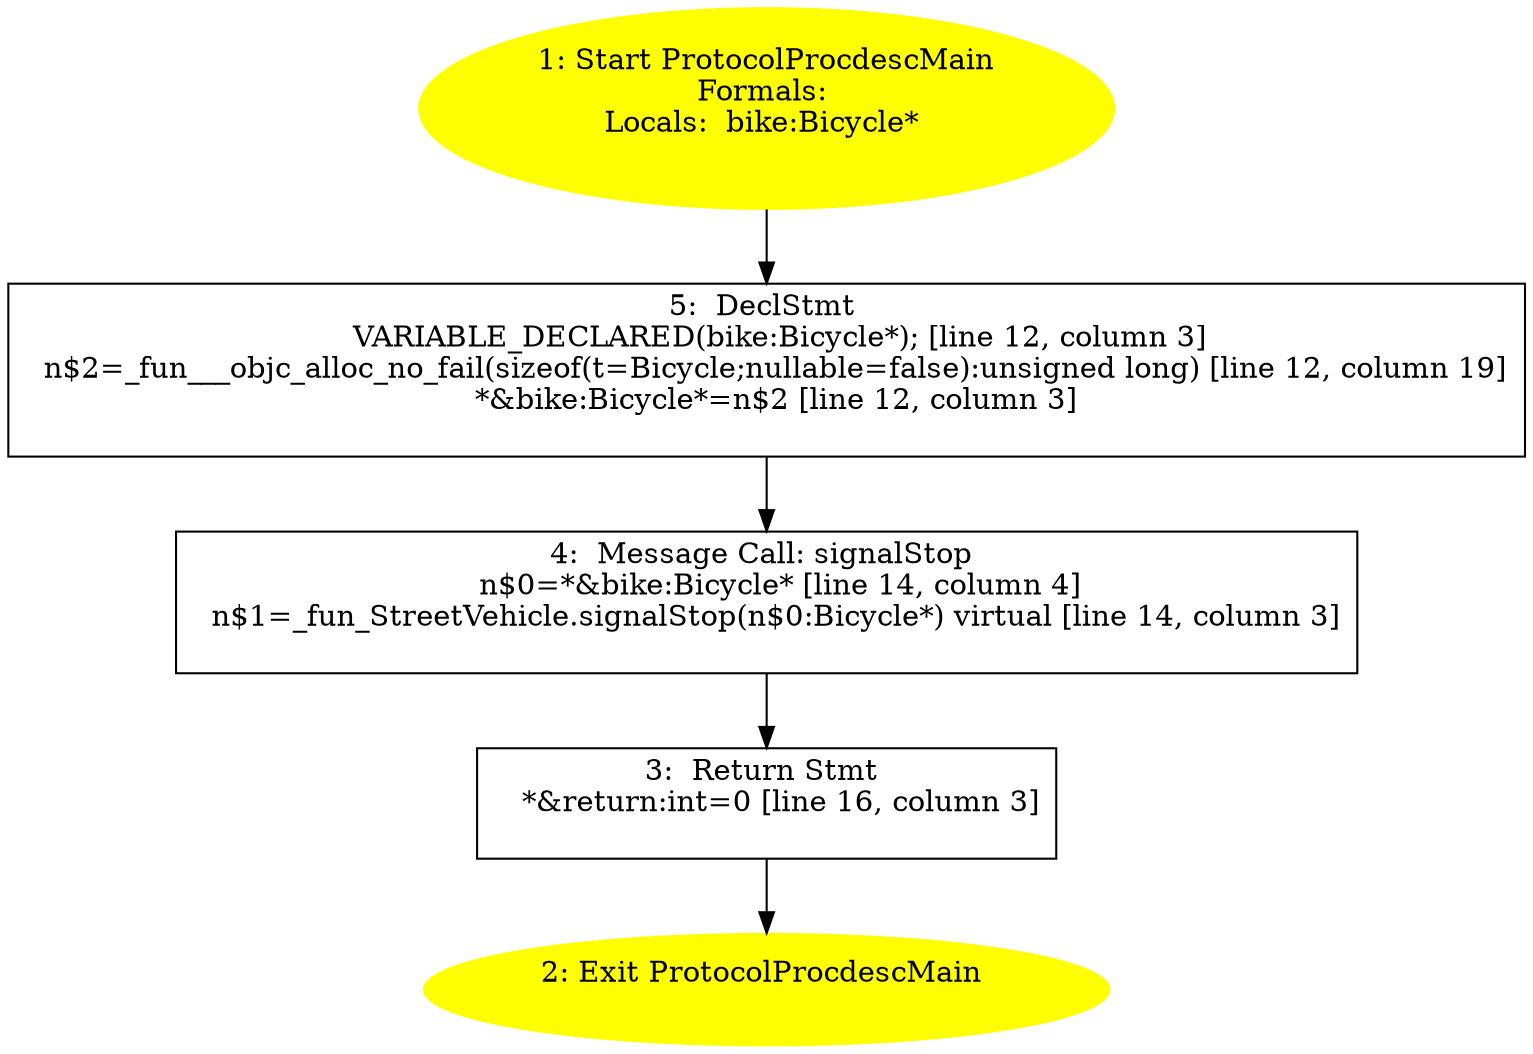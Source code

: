 /* @generated */
digraph cfg {
"ProtocolProcdescMain.84e7d2448aa904c9_1" [label="1: Start ProtocolProcdescMain\nFormals: \nLocals:  bike:Bicycle* \n  " color=yellow style=filled]
	

	 "ProtocolProcdescMain.84e7d2448aa904c9_1" -> "ProtocolProcdescMain.84e7d2448aa904c9_5" ;
"ProtocolProcdescMain.84e7d2448aa904c9_2" [label="2: Exit ProtocolProcdescMain \n  " color=yellow style=filled]
	

"ProtocolProcdescMain.84e7d2448aa904c9_3" [label="3:  Return Stmt \n   *&return:int=0 [line 16, column 3]\n " shape="box"]
	

	 "ProtocolProcdescMain.84e7d2448aa904c9_3" -> "ProtocolProcdescMain.84e7d2448aa904c9_2" ;
"ProtocolProcdescMain.84e7d2448aa904c9_4" [label="4:  Message Call: signalStop \n   n$0=*&bike:Bicycle* [line 14, column 4]\n  n$1=_fun_StreetVehicle.signalStop(n$0:Bicycle*) virtual [line 14, column 3]\n " shape="box"]
	

	 "ProtocolProcdescMain.84e7d2448aa904c9_4" -> "ProtocolProcdescMain.84e7d2448aa904c9_3" ;
"ProtocolProcdescMain.84e7d2448aa904c9_5" [label="5:  DeclStmt \n   VARIABLE_DECLARED(bike:Bicycle*); [line 12, column 3]\n  n$2=_fun___objc_alloc_no_fail(sizeof(t=Bicycle;nullable=false):unsigned long) [line 12, column 19]\n  *&bike:Bicycle*=n$2 [line 12, column 3]\n " shape="box"]
	

	 "ProtocolProcdescMain.84e7d2448aa904c9_5" -> "ProtocolProcdescMain.84e7d2448aa904c9_4" ;
}
